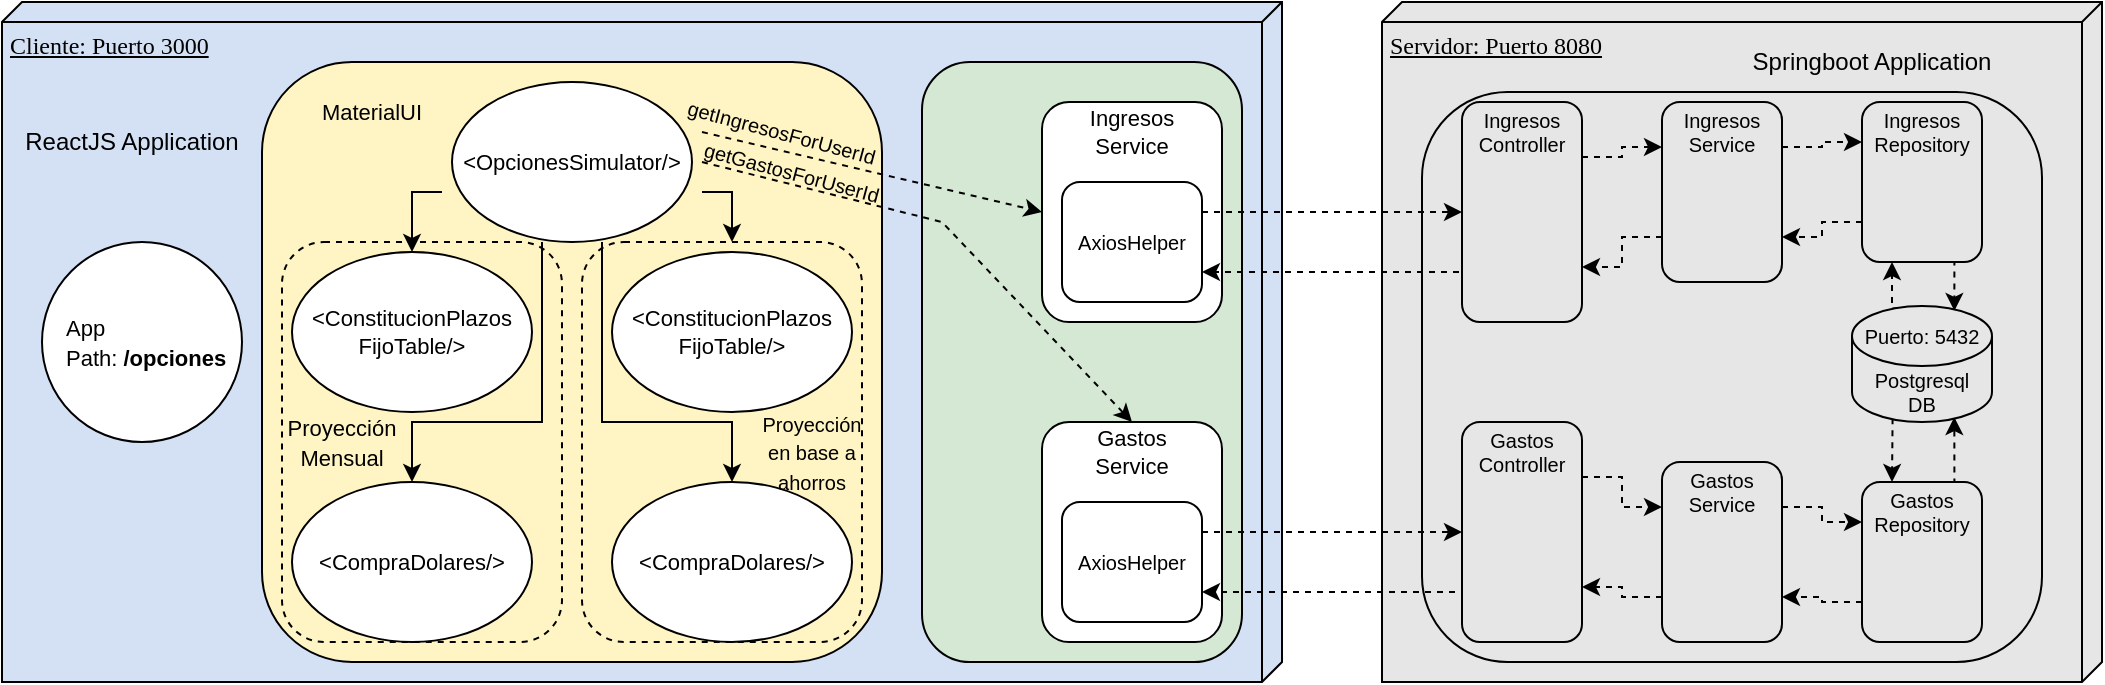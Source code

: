 <mxfile version="20.3.2" type="device"><diagram name="Page-1" id="5f0bae14-7c28-e335-631c-24af17079c00"><mxGraphModel dx="981" dy="486" grid="1" gridSize="10" guides="1" tooltips="1" connect="1" arrows="1" fold="1" page="1" pageScale="1" pageWidth="1100" pageHeight="850" background="none" math="0" shadow="0"><root><mxCell id="0"/><mxCell id="1" parent="0"/><mxCell id="39150e848f15840c-1" value="Cliente: Puerto 3000" style="verticalAlign=top;align=left;spacingTop=8;spacingLeft=2;spacingRight=12;shape=cube;size=10;direction=south;fontStyle=4;html=1;rounded=0;shadow=0;comic=0;labelBackgroundColor=none;strokeWidth=1;fontFamily=Verdana;fontSize=12;fillColor=#D4E1F5;" parent="1" vertex="1"><mxGeometry x="20" y="290" width="640" height="340" as="geometry"/></mxCell><mxCell id="39150e848f15840c-2" value="Servidor: Puerto 8080" style="verticalAlign=top;align=left;spacingTop=8;spacingLeft=2;spacingRight=12;shape=cube;size=10;direction=south;fontStyle=4;html=1;rounded=0;shadow=0;comic=0;labelBackgroundColor=none;strokeWidth=1;fontFamily=Verdana;fontSize=12;fillColor=#E6E6E6;" parent="1" vertex="1"><mxGeometry x="710" y="290" width="360" height="340" as="geometry"/></mxCell><mxCell id="39150e848f15840c-13" style="edgeStyle=elbowEdgeStyle;rounded=0;html=1;labelBackgroundColor=none;startArrow=none;startFill=0;startSize=8;endArrow=none;endFill=0;endSize=16;fontFamily=Verdana;fontSize=12;" parent="1" edge="1"><mxGeometry relative="1" as="geometry"><mxPoint x="650" y="450" as="sourcePoint"/><mxPoint x="650" y="415" as="targetPoint"/></mxGeometry></mxCell><mxCell id="HkGFf_j8LnL30Kdb1gv9-15" value="" style="ellipse;whiteSpace=wrap;html=1;aspect=fixed;" vertex="1" parent="1"><mxGeometry x="40" y="410" width="100" height="100" as="geometry"/></mxCell><mxCell id="HkGFf_j8LnL30Kdb1gv9-16" value="&lt;font style=&quot;font-size: 11px;&quot;&gt;App&lt;br&gt;Path: &lt;b&gt;/opciones&lt;/b&gt;&lt;/font&gt;" style="text;html=1;strokeColor=none;fillColor=none;align=left;verticalAlign=middle;whiteSpace=wrap;rounded=0;" vertex="1" parent="1"><mxGeometry x="50" y="445" width="100" height="30" as="geometry"/></mxCell><mxCell id="HkGFf_j8LnL30Kdb1gv9-19" value="" style="rounded=1;whiteSpace=wrap;html=1;fontSize=11;fillColor=#FFF4C3;" vertex="1" parent="1"><mxGeometry x="150" y="320" width="310" height="300" as="geometry"/></mxCell><mxCell id="HkGFf_j8LnL30Kdb1gv9-32" style="edgeStyle=orthogonalEdgeStyle;rounded=0;orthogonalLoop=1;jettySize=auto;html=1;entryX=0.5;entryY=0;entryDx=0;entryDy=0;fontSize=11;" edge="1" parent="1" target="HkGFf_j8LnL30Kdb1gv9-26"><mxGeometry relative="1" as="geometry"><mxPoint x="290" y="410" as="sourcePoint"/><Array as="points"><mxPoint x="290" y="500"/><mxPoint x="225" y="500"/></Array></mxGeometry></mxCell><mxCell id="HkGFf_j8LnL30Kdb1gv9-33" style="edgeStyle=orthogonalEdgeStyle;rounded=0;orthogonalLoop=1;jettySize=auto;html=1;fontSize=11;" edge="1" parent="1" target="HkGFf_j8LnL30Kdb1gv9-28"><mxGeometry relative="1" as="geometry"><mxPoint x="320" y="410" as="sourcePoint"/><Array as="points"><mxPoint x="320" y="500"/><mxPoint x="385" y="500"/></Array></mxGeometry></mxCell><mxCell id="HkGFf_j8LnL30Kdb1gv9-20" value="" style="ellipse;whiteSpace=wrap;html=1;fontSize=11;" vertex="1" parent="1"><mxGeometry x="245" y="330" width="120" height="80" as="geometry"/></mxCell><mxCell id="HkGFf_j8LnL30Kdb1gv9-30" style="edgeStyle=orthogonalEdgeStyle;rounded=0;orthogonalLoop=1;jettySize=auto;html=1;exitX=0;exitY=1;exitDx=0;exitDy=0;entryX=0.5;entryY=0;entryDx=0;entryDy=0;fontSize=11;" edge="1" parent="1" source="HkGFf_j8LnL30Kdb1gv9-21" target="HkGFf_j8LnL30Kdb1gv9-22"><mxGeometry relative="1" as="geometry"/></mxCell><mxCell id="HkGFf_j8LnL30Kdb1gv9-31" style="edgeStyle=orthogonalEdgeStyle;rounded=0;orthogonalLoop=1;jettySize=auto;html=1;exitX=1;exitY=1;exitDx=0;exitDy=0;fontSize=11;" edge="1" parent="1" source="HkGFf_j8LnL30Kdb1gv9-21"><mxGeometry relative="1" as="geometry"><mxPoint x="385" y="410" as="targetPoint"/></mxGeometry></mxCell><mxCell id="HkGFf_j8LnL30Kdb1gv9-21" value="&amp;lt;OpcionesSimulator/&amp;gt;" style="text;html=1;strokeColor=none;fillColor=none;align=center;verticalAlign=middle;whiteSpace=wrap;rounded=0;fontSize=11;" vertex="1" parent="1"><mxGeometry x="240" y="355" width="130" height="30" as="geometry"/></mxCell><mxCell id="HkGFf_j8LnL30Kdb1gv9-22" value="" style="ellipse;whiteSpace=wrap;html=1;fontSize=11;" vertex="1" parent="1"><mxGeometry x="165" y="415" width="120" height="80" as="geometry"/></mxCell><mxCell id="HkGFf_j8LnL30Kdb1gv9-23" value="&amp;lt;ConstitucionPlazos&lt;br&gt;FijoTable/&amp;gt;" style="text;html=1;strokeColor=none;fillColor=none;align=center;verticalAlign=middle;whiteSpace=wrap;rounded=0;fontSize=11;" vertex="1" parent="1"><mxGeometry x="160" y="440" width="130" height="30" as="geometry"/></mxCell><mxCell id="HkGFf_j8LnL30Kdb1gv9-24" value="" style="ellipse;whiteSpace=wrap;html=1;fontSize=11;" vertex="1" parent="1"><mxGeometry x="325" y="415" width="120" height="80" as="geometry"/></mxCell><mxCell id="HkGFf_j8LnL30Kdb1gv9-25" value="&amp;lt;ConstitucionPlazos&lt;br&gt;FijoTable/&amp;gt;" style="text;html=1;strokeColor=none;fillColor=none;align=center;verticalAlign=middle;whiteSpace=wrap;rounded=0;fontSize=11;" vertex="1" parent="1"><mxGeometry x="320" y="440" width="130" height="30" as="geometry"/></mxCell><mxCell id="HkGFf_j8LnL30Kdb1gv9-26" value="" style="ellipse;whiteSpace=wrap;html=1;fontSize=11;" vertex="1" parent="1"><mxGeometry x="165" y="530" width="120" height="80" as="geometry"/></mxCell><mxCell id="HkGFf_j8LnL30Kdb1gv9-27" value="&amp;lt;CompraDolares/&amp;gt;" style="text;html=1;strokeColor=none;fillColor=none;align=center;verticalAlign=middle;whiteSpace=wrap;rounded=0;fontSize=11;" vertex="1" parent="1"><mxGeometry x="160" y="555" width="130" height="30" as="geometry"/></mxCell><mxCell id="HkGFf_j8LnL30Kdb1gv9-28" value="" style="ellipse;whiteSpace=wrap;html=1;fontSize=11;" vertex="1" parent="1"><mxGeometry x="325" y="530" width="120" height="80" as="geometry"/></mxCell><mxCell id="HkGFf_j8LnL30Kdb1gv9-29" value="&amp;lt;CompraDolares/&amp;gt;" style="text;html=1;strokeColor=none;fillColor=none;align=center;verticalAlign=middle;whiteSpace=wrap;rounded=0;fontSize=11;" vertex="1" parent="1"><mxGeometry x="320" y="555" width="130" height="30" as="geometry"/></mxCell><mxCell id="HkGFf_j8LnL30Kdb1gv9-34" value="" style="rounded=1;whiteSpace=wrap;html=1;fontSize=11;fillColor=#D5E8D4;" vertex="1" parent="1"><mxGeometry x="480" y="320" width="160" height="300" as="geometry"/></mxCell><mxCell id="HkGFf_j8LnL30Kdb1gv9-35" value="MaterialUI" style="text;html=1;strokeColor=none;fillColor=none;align=center;verticalAlign=middle;whiteSpace=wrap;rounded=0;fontSize=11;" vertex="1" parent="1"><mxGeometry x="175" y="330" width="60" height="30" as="geometry"/></mxCell><mxCell id="HkGFf_j8LnL30Kdb1gv9-37" value="" style="rounded=1;whiteSpace=wrap;html=1;fontSize=11;" vertex="1" parent="1"><mxGeometry x="540" y="340" width="90" height="110" as="geometry"/></mxCell><mxCell id="HkGFf_j8LnL30Kdb1gv9-38" value="" style="rounded=1;whiteSpace=wrap;html=1;fontSize=11;" vertex="1" parent="1"><mxGeometry x="540" y="500" width="90" height="110" as="geometry"/></mxCell><mxCell id="HkGFf_j8LnL30Kdb1gv9-39" value="Ingresos Service" style="text;html=1;strokeColor=none;fillColor=none;align=center;verticalAlign=middle;whiteSpace=wrap;rounded=0;fontSize=11;" vertex="1" parent="1"><mxGeometry x="550" y="340" width="70" height="30" as="geometry"/></mxCell><mxCell id="HkGFf_j8LnL30Kdb1gv9-40" value="Gastos Service" style="text;html=1;strokeColor=none;fillColor=none;align=center;verticalAlign=middle;whiteSpace=wrap;rounded=0;fontSize=11;" vertex="1" parent="1"><mxGeometry x="550" y="500" width="70" height="30" as="geometry"/></mxCell><mxCell id="HkGFf_j8LnL30Kdb1gv9-41" value="" style="endArrow=classic;html=1;rounded=0;fontSize=11;exitX=1;exitY=0;exitDx=0;exitDy=0;entryX=0;entryY=0.5;entryDx=0;entryDy=0;dashed=1;" edge="1" parent="1" source="HkGFf_j8LnL30Kdb1gv9-21" target="HkGFf_j8LnL30Kdb1gv9-37"><mxGeometry relative="1" as="geometry"><mxPoint x="500" y="370" as="sourcePoint"/><mxPoint x="600" y="370" as="targetPoint"/></mxGeometry></mxCell><mxCell id="HkGFf_j8LnL30Kdb1gv9-43" value="&lt;font style=&quot;font-size: 10px;&quot;&gt;getIngresosForUserId&lt;/font&gt;" style="text;html=1;strokeColor=none;fillColor=none;align=center;verticalAlign=middle;whiteSpace=wrap;rounded=0;fontSize=11;rotation=15;" vertex="1" parent="1"><mxGeometry x="380" y="340" width="60" height="30" as="geometry"/></mxCell><mxCell id="HkGFf_j8LnL30Kdb1gv9-44" value="" style="endArrow=classic;html=1;rounded=0;fontSize=11;exitX=1;exitY=0.5;exitDx=0;exitDy=0;entryX=0.5;entryY=0;entryDx=0;entryDy=0;dashed=1;" edge="1" parent="1" source="HkGFf_j8LnL30Kdb1gv9-21" target="HkGFf_j8LnL30Kdb1gv9-40"><mxGeometry relative="1" as="geometry"><mxPoint x="370" y="375" as="sourcePoint"/><mxPoint x="540" y="415" as="targetPoint"/><Array as="points"><mxPoint x="490" y="400"/></Array></mxGeometry></mxCell><mxCell id="HkGFf_j8LnL30Kdb1gv9-45" value="&lt;font style=&quot;font-size: 10px;&quot;&gt;getGastosForUserId&lt;/font&gt;" style="text;html=1;strokeColor=none;fillColor=none;align=center;verticalAlign=middle;whiteSpace=wrap;rounded=0;fontSize=11;rotation=15;" vertex="1" parent="1"><mxGeometry x="385" y="360" width="60" height="30" as="geometry"/></mxCell><mxCell id="HkGFf_j8LnL30Kdb1gv9-46" value="" style="rounded=1;whiteSpace=wrap;html=1;fontSize=10;fillColor=#FFFFFF;" vertex="1" parent="1"><mxGeometry x="550" y="380" width="70" height="60" as="geometry"/></mxCell><mxCell id="HkGFf_j8LnL30Kdb1gv9-47" value="" style="rounded=1;whiteSpace=wrap;html=1;fontSize=10;fillColor=#FFFFFF;" vertex="1" parent="1"><mxGeometry x="550" y="540" width="70" height="60" as="geometry"/></mxCell><mxCell id="HkGFf_j8LnL30Kdb1gv9-48" value="AxiosHelper" style="text;html=1;strokeColor=none;fillColor=none;align=center;verticalAlign=middle;whiteSpace=wrap;rounded=0;fontSize=10;" vertex="1" parent="1"><mxGeometry x="555" y="395" width="60" height="30" as="geometry"/></mxCell><mxCell id="HkGFf_j8LnL30Kdb1gv9-49" value="AxiosHelper" style="text;html=1;strokeColor=none;fillColor=none;align=center;verticalAlign=middle;whiteSpace=wrap;rounded=0;fontSize=10;" vertex="1" parent="1"><mxGeometry x="555" y="555" width="60" height="30" as="geometry"/></mxCell><mxCell id="HkGFf_j8LnL30Kdb1gv9-50" value="" style="rounded=1;whiteSpace=wrap;html=1;fontSize=10;fillColor=#E6E6E6;" vertex="1" parent="1"><mxGeometry x="730" y="335" width="310" height="285" as="geometry"/></mxCell><mxCell id="HkGFf_j8LnL30Kdb1gv9-51" value="&lt;font style=&quot;font-size: 12px;&quot;&gt;Springboot Application&lt;/font&gt;" style="text;html=1;strokeColor=none;fillColor=none;align=center;verticalAlign=middle;whiteSpace=wrap;rounded=0;fontSize=10;" vertex="1" parent="1"><mxGeometry x="890" y="300" width="130" height="40" as="geometry"/></mxCell><mxCell id="HkGFf_j8LnL30Kdb1gv9-58" style="edgeStyle=orthogonalEdgeStyle;rounded=0;orthogonalLoop=1;jettySize=auto;html=1;exitX=0;exitY=0.75;exitDx=0;exitDy=0;entryX=1;entryY=0.75;entryDx=0;entryDy=0;dashed=1;fontSize=10;" edge="1" parent="1" source="HkGFf_j8LnL30Kdb1gv9-52" target="HkGFf_j8LnL30Kdb1gv9-46"><mxGeometry relative="1" as="geometry"><Array as="points"><mxPoint x="760" y="425"/></Array></mxGeometry></mxCell><mxCell id="HkGFf_j8LnL30Kdb1gv9-72" style="edgeStyle=orthogonalEdgeStyle;rounded=0;orthogonalLoop=1;jettySize=auto;html=1;exitX=1;exitY=0.25;exitDx=0;exitDy=0;entryX=0;entryY=0.25;entryDx=0;entryDy=0;dashed=1;fontSize=10;" edge="1" parent="1" source="HkGFf_j8LnL30Kdb1gv9-52" target="HkGFf_j8LnL30Kdb1gv9-61"><mxGeometry relative="1" as="geometry"/></mxCell><mxCell id="HkGFf_j8LnL30Kdb1gv9-52" value="" style="rounded=1;whiteSpace=wrap;html=1;fontSize=10;fillColor=#E6E6E6;" vertex="1" parent="1"><mxGeometry x="750" y="340" width="60" height="110" as="geometry"/></mxCell><mxCell id="HkGFf_j8LnL30Kdb1gv9-64" style="edgeStyle=orthogonalEdgeStyle;rounded=0;orthogonalLoop=1;jettySize=auto;html=1;exitX=0;exitY=0.75;exitDx=0;exitDy=0;entryX=1;entryY=0.75;entryDx=0;entryDy=0;dashed=1;fontSize=10;" edge="1" parent="1" source="HkGFf_j8LnL30Kdb1gv9-53" target="HkGFf_j8LnL30Kdb1gv9-47"><mxGeometry relative="1" as="geometry"><Array as="points"><mxPoint x="750" y="585"/></Array></mxGeometry></mxCell><mxCell id="HkGFf_j8LnL30Kdb1gv9-78" style="edgeStyle=orthogonalEdgeStyle;rounded=0;orthogonalLoop=1;jettySize=auto;html=1;exitX=1;exitY=0.25;exitDx=0;exitDy=0;entryX=0;entryY=0.25;entryDx=0;entryDy=0;dashed=1;fontSize=10;" edge="1" parent="1" source="HkGFf_j8LnL30Kdb1gv9-53" target="HkGFf_j8LnL30Kdb1gv9-62"><mxGeometry relative="1" as="geometry"/></mxCell><mxCell id="HkGFf_j8LnL30Kdb1gv9-53" value="" style="rounded=1;whiteSpace=wrap;html=1;fontSize=10;fillColor=#E6E6E6;" vertex="1" parent="1"><mxGeometry x="750" y="500" width="60" height="110" as="geometry"/></mxCell><mxCell id="HkGFf_j8LnL30Kdb1gv9-54" value="Ingresos Controller" style="text;html=1;strokeColor=none;fillColor=none;align=center;verticalAlign=middle;whiteSpace=wrap;rounded=0;fontSize=10;" vertex="1" parent="1"><mxGeometry x="765" y="340" width="30" height="30" as="geometry"/></mxCell><mxCell id="HkGFf_j8LnL30Kdb1gv9-55" value="Gastos Controller" style="text;html=1;strokeColor=none;fillColor=none;align=center;verticalAlign=middle;whiteSpace=wrap;rounded=0;fontSize=10;" vertex="1" parent="1"><mxGeometry x="765" y="500" width="30" height="30" as="geometry"/></mxCell><mxCell id="HkGFf_j8LnL30Kdb1gv9-57" style="edgeStyle=orthogonalEdgeStyle;rounded=0;orthogonalLoop=1;jettySize=auto;html=1;exitX=1;exitY=0.25;exitDx=0;exitDy=0;entryX=0;entryY=0.5;entryDx=0;entryDy=0;dashed=1;fontSize=10;" edge="1" parent="1" source="HkGFf_j8LnL30Kdb1gv9-46" target="HkGFf_j8LnL30Kdb1gv9-52"><mxGeometry relative="1" as="geometry"/></mxCell><mxCell id="HkGFf_j8LnL30Kdb1gv9-59" style="edgeStyle=orthogonalEdgeStyle;rounded=0;orthogonalLoop=1;jettySize=auto;html=1;exitX=1;exitY=0.25;exitDx=0;exitDy=0;dashed=1;fontSize=10;" edge="1" parent="1"><mxGeometry relative="1" as="geometry"><mxPoint x="620" y="555" as="sourcePoint"/><mxPoint x="750" y="555" as="targetPoint"/></mxGeometry></mxCell><mxCell id="HkGFf_j8LnL30Kdb1gv9-73" style="edgeStyle=orthogonalEdgeStyle;rounded=0;orthogonalLoop=1;jettySize=auto;html=1;exitX=0;exitY=0.75;exitDx=0;exitDy=0;entryX=1;entryY=0.75;entryDx=0;entryDy=0;dashed=1;fontSize=10;" edge="1" parent="1" source="HkGFf_j8LnL30Kdb1gv9-61" target="HkGFf_j8LnL30Kdb1gv9-52"><mxGeometry relative="1" as="geometry"/></mxCell><mxCell id="HkGFf_j8LnL30Kdb1gv9-74" style="edgeStyle=orthogonalEdgeStyle;rounded=0;orthogonalLoop=1;jettySize=auto;html=1;exitX=1;exitY=0.25;exitDx=0;exitDy=0;entryX=0;entryY=0.25;entryDx=0;entryDy=0;dashed=1;fontSize=10;" edge="1" parent="1" source="HkGFf_j8LnL30Kdb1gv9-61" target="HkGFf_j8LnL30Kdb1gv9-65"><mxGeometry relative="1" as="geometry"/></mxCell><mxCell id="HkGFf_j8LnL30Kdb1gv9-61" value="" style="rounded=1;whiteSpace=wrap;html=1;fontSize=10;fillColor=#E6E6E6;" vertex="1" parent="1"><mxGeometry x="850" y="340" width="60" height="90" as="geometry"/></mxCell><mxCell id="HkGFf_j8LnL30Kdb1gv9-79" style="edgeStyle=orthogonalEdgeStyle;rounded=0;orthogonalLoop=1;jettySize=auto;html=1;exitX=0;exitY=0.75;exitDx=0;exitDy=0;entryX=1;entryY=0.75;entryDx=0;entryDy=0;dashed=1;fontSize=10;" edge="1" parent="1" source="HkGFf_j8LnL30Kdb1gv9-62" target="HkGFf_j8LnL30Kdb1gv9-53"><mxGeometry relative="1" as="geometry"/></mxCell><mxCell id="HkGFf_j8LnL30Kdb1gv9-80" style="edgeStyle=orthogonalEdgeStyle;rounded=0;orthogonalLoop=1;jettySize=auto;html=1;exitX=1;exitY=0.25;exitDx=0;exitDy=0;entryX=0;entryY=0.25;entryDx=0;entryDy=0;dashed=1;fontSize=10;" edge="1" parent="1" source="HkGFf_j8LnL30Kdb1gv9-62" target="HkGFf_j8LnL30Kdb1gv9-63"><mxGeometry relative="1" as="geometry"/></mxCell><mxCell id="HkGFf_j8LnL30Kdb1gv9-62" value="" style="rounded=1;whiteSpace=wrap;html=1;fontSize=10;fillColor=#E6E6E6;" vertex="1" parent="1"><mxGeometry x="850" y="520" width="60" height="90" as="geometry"/></mxCell><mxCell id="HkGFf_j8LnL30Kdb1gv9-81" style="edgeStyle=orthogonalEdgeStyle;rounded=0;orthogonalLoop=1;jettySize=auto;html=1;exitX=0;exitY=0.75;exitDx=0;exitDy=0;entryX=1;entryY=0.75;entryDx=0;entryDy=0;dashed=1;fontSize=10;" edge="1" parent="1" source="HkGFf_j8LnL30Kdb1gv9-63" target="HkGFf_j8LnL30Kdb1gv9-62"><mxGeometry relative="1" as="geometry"/></mxCell><mxCell id="HkGFf_j8LnL30Kdb1gv9-84" style="edgeStyle=orthogonalEdgeStyle;rounded=0;orthogonalLoop=1;jettySize=auto;html=1;exitX=0.75;exitY=0;exitDx=0;exitDy=0;entryX=0.731;entryY=0.958;entryDx=0;entryDy=0;entryPerimeter=0;dashed=1;fontSize=10;" edge="1" parent="1" source="HkGFf_j8LnL30Kdb1gv9-63" target="HkGFf_j8LnL30Kdb1gv9-66"><mxGeometry relative="1" as="geometry"/></mxCell><mxCell id="HkGFf_j8LnL30Kdb1gv9-85" style="edgeStyle=orthogonalEdgeStyle;rounded=0;orthogonalLoop=1;jettySize=auto;html=1;exitX=0.29;exitY=0.968;exitDx=0;exitDy=0;entryX=0.25;entryY=0;entryDx=0;entryDy=0;dashed=1;fontSize=10;exitPerimeter=0;" edge="1" parent="1" source="HkGFf_j8LnL30Kdb1gv9-66" target="HkGFf_j8LnL30Kdb1gv9-63"><mxGeometry relative="1" as="geometry"/></mxCell><mxCell id="HkGFf_j8LnL30Kdb1gv9-63" value="" style="rounded=1;whiteSpace=wrap;html=1;fontSize=10;fillColor=#E6E6E6;" vertex="1" parent="1"><mxGeometry x="950" y="530" width="60" height="80" as="geometry"/></mxCell><mxCell id="HkGFf_j8LnL30Kdb1gv9-75" style="edgeStyle=orthogonalEdgeStyle;rounded=0;orthogonalLoop=1;jettySize=auto;html=1;exitX=0;exitY=0.75;exitDx=0;exitDy=0;entryX=1;entryY=0.75;entryDx=0;entryDy=0;dashed=1;fontSize=10;" edge="1" parent="1" source="HkGFf_j8LnL30Kdb1gv9-65" target="HkGFf_j8LnL30Kdb1gv9-61"><mxGeometry relative="1" as="geometry"/></mxCell><mxCell id="HkGFf_j8LnL30Kdb1gv9-82" style="edgeStyle=orthogonalEdgeStyle;rounded=0;orthogonalLoop=1;jettySize=auto;html=1;exitX=0.75;exitY=1;exitDx=0;exitDy=0;entryX=0.731;entryY=0.042;entryDx=0;entryDy=0;entryPerimeter=0;dashed=1;fontSize=10;" edge="1" parent="1" source="HkGFf_j8LnL30Kdb1gv9-65" target="HkGFf_j8LnL30Kdb1gv9-66"><mxGeometry relative="1" as="geometry"/></mxCell><mxCell id="HkGFf_j8LnL30Kdb1gv9-83" style="edgeStyle=orthogonalEdgeStyle;rounded=0;orthogonalLoop=1;jettySize=auto;html=1;exitX=0.331;exitY=0.022;exitDx=0;exitDy=0;entryX=0.25;entryY=1;entryDx=0;entryDy=0;dashed=1;fontSize=10;exitPerimeter=0;" edge="1" parent="1" source="HkGFf_j8LnL30Kdb1gv9-66" target="HkGFf_j8LnL30Kdb1gv9-65"><mxGeometry relative="1" as="geometry"/></mxCell><mxCell id="HkGFf_j8LnL30Kdb1gv9-65" value="" style="rounded=1;whiteSpace=wrap;html=1;fontSize=10;fillColor=#E6E6E6;" vertex="1" parent="1"><mxGeometry x="950" y="340" width="60" height="80" as="geometry"/></mxCell><mxCell id="HkGFf_j8LnL30Kdb1gv9-66" value="" style="shape=cylinder3;whiteSpace=wrap;html=1;boundedLbl=1;backgroundOutline=1;size=15;fontSize=10;fillColor=#E6E6E6;" vertex="1" parent="1"><mxGeometry x="945" y="442" width="70" height="58" as="geometry"/></mxCell><mxCell id="HkGFf_j8LnL30Kdb1gv9-67" value="Ingresos Service" style="text;html=1;strokeColor=none;fillColor=none;align=center;verticalAlign=middle;whiteSpace=wrap;rounded=0;fontSize=10;" vertex="1" parent="1"><mxGeometry x="865" y="340" width="30" height="30" as="geometry"/></mxCell><mxCell id="HkGFf_j8LnL30Kdb1gv9-68" value="Gastos Service" style="text;html=1;strokeColor=none;fillColor=none;align=center;verticalAlign=middle;whiteSpace=wrap;rounded=0;fontSize=10;" vertex="1" parent="1"><mxGeometry x="865" y="520" width="30" height="30" as="geometry"/></mxCell><mxCell id="HkGFf_j8LnL30Kdb1gv9-69" value="Ingresos Repository" style="text;html=1;strokeColor=none;fillColor=none;align=center;verticalAlign=middle;whiteSpace=wrap;rounded=0;fontSize=10;" vertex="1" parent="1"><mxGeometry x="965" y="340" width="30" height="30" as="geometry"/></mxCell><mxCell id="HkGFf_j8LnL30Kdb1gv9-70" value="Gastos Repository" style="text;html=1;strokeColor=none;fillColor=none;align=center;verticalAlign=middle;whiteSpace=wrap;rounded=0;fontSize=10;" vertex="1" parent="1"><mxGeometry x="965" y="530" width="30" height="30" as="geometry"/></mxCell><mxCell id="HkGFf_j8LnL30Kdb1gv9-86" value="Postgresql DB" style="text;html=1;strokeColor=none;fillColor=none;align=center;verticalAlign=middle;whiteSpace=wrap;rounded=0;fontSize=10;" vertex="1" parent="1"><mxGeometry x="950" y="470" width="60" height="30" as="geometry"/></mxCell><mxCell id="HkGFf_j8LnL30Kdb1gv9-87" value="Puerto: 5432" style="text;html=1;strokeColor=none;fillColor=none;align=center;verticalAlign=middle;whiteSpace=wrap;rounded=0;fontSize=10;" vertex="1" parent="1"><mxGeometry x="945" y="442" width="70" height="30" as="geometry"/></mxCell><mxCell id="HkGFf_j8LnL30Kdb1gv9-88" value="ReactJS Application" style="text;html=1;strokeColor=none;fillColor=none;align=center;verticalAlign=middle;whiteSpace=wrap;rounded=0;fontSize=12;" vertex="1" parent="1"><mxGeometry x="30" y="330" width="110" height="60" as="geometry"/></mxCell><mxCell id="HkGFf_j8LnL30Kdb1gv9-90" value="" style="rounded=1;whiteSpace=wrap;html=1;fontSize=12;fillColor=none;dashed=1;" vertex="1" parent="1"><mxGeometry x="160" y="410" width="140" height="200" as="geometry"/></mxCell><mxCell id="HkGFf_j8LnL30Kdb1gv9-91" value="" style="rounded=1;whiteSpace=wrap;html=1;fontSize=12;fillColor=none;dashed=1;" vertex="1" parent="1"><mxGeometry x="310" y="410" width="140" height="200" as="geometry"/></mxCell><mxCell id="HkGFf_j8LnL30Kdb1gv9-92" value="&lt;font style=&quot;font-size: 11px;&quot;&gt;Proyección&lt;br&gt;Mensual&lt;/font&gt;" style="text;html=1;strokeColor=none;fillColor=none;align=center;verticalAlign=middle;whiteSpace=wrap;rounded=0;dashed=1;fontSize=12;" vertex="1" parent="1"><mxGeometry x="160" y="495" width="60" height="30" as="geometry"/></mxCell><mxCell id="HkGFf_j8LnL30Kdb1gv9-93" value="&lt;font style=&quot;font-size: 10px;&quot;&gt;Proyección&lt;br&gt;en base a ahorros&lt;/font&gt;" style="text;html=1;strokeColor=none;fillColor=none;align=center;verticalAlign=middle;whiteSpace=wrap;rounded=0;dashed=1;fontSize=12;" vertex="1" parent="1"><mxGeometry x="390" y="500" width="70" height="30" as="geometry"/></mxCell></root></mxGraphModel></diagram></mxfile>